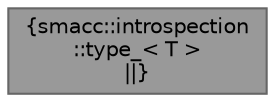 digraph "smacc::introspection::type_&lt; T &gt;"
{
 // LATEX_PDF_SIZE
  bgcolor="transparent";
  edge [fontname=Helvetica,fontsize=10,labelfontname=Helvetica,labelfontsize=10];
  node [fontname=Helvetica,fontsize=10,shape=box,height=0.2,width=0.4];
  Node1 [label="{smacc::introspection\l::type_\< T \>\n||}",height=0.2,width=0.4,color="gray40", fillcolor="grey60", style="filled", fontcolor="black",tooltip=" "];
}
